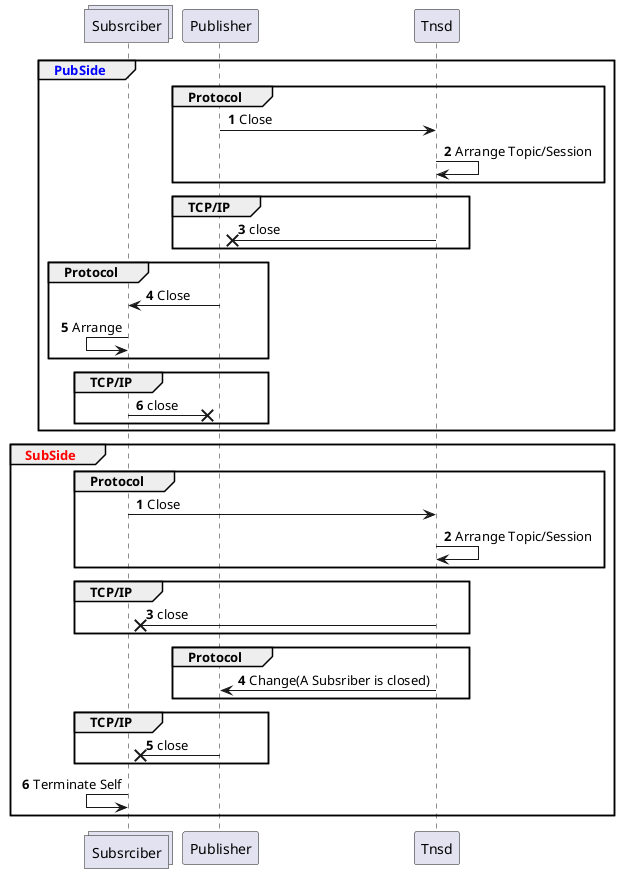 @startuml
'https://plantuml.com/sequence-diagram

collections Subsrciber as Subsrciber

autonumber
group <font color=blue>PubSide
    group Protocol
        Publisher -> Tnsd : Close
        Tnsd -> Tnsd : Arrange Topic/Session
    end
    group TCP/IP
        Tnsd ->x Publisher : close
    end

    group Protocol
        Publisher -> Subsrciber : Close
        Subsrciber <- Subsrciber : Arrange
    end
    group TCP/IP
        Subsrciber ->x Publisher : close
    end
end

group <font color=red>SubSide

    autonumber

    group Protocol
        Subsrciber -> Tnsd : Close
        Tnsd -> Tnsd : Arrange Topic/Session
    end
    group TCP/IP
        Tnsd ->x Subsrciber : close
    end
    group Protocol
        Tnsd -> Publisher : Change(A Subsriber is closed)
    end
    group TCP/IP
        Publisher ->x Subsrciber : close
    end
    Subsrciber <- Subsrciber : Terminate Self

end
@enduml
